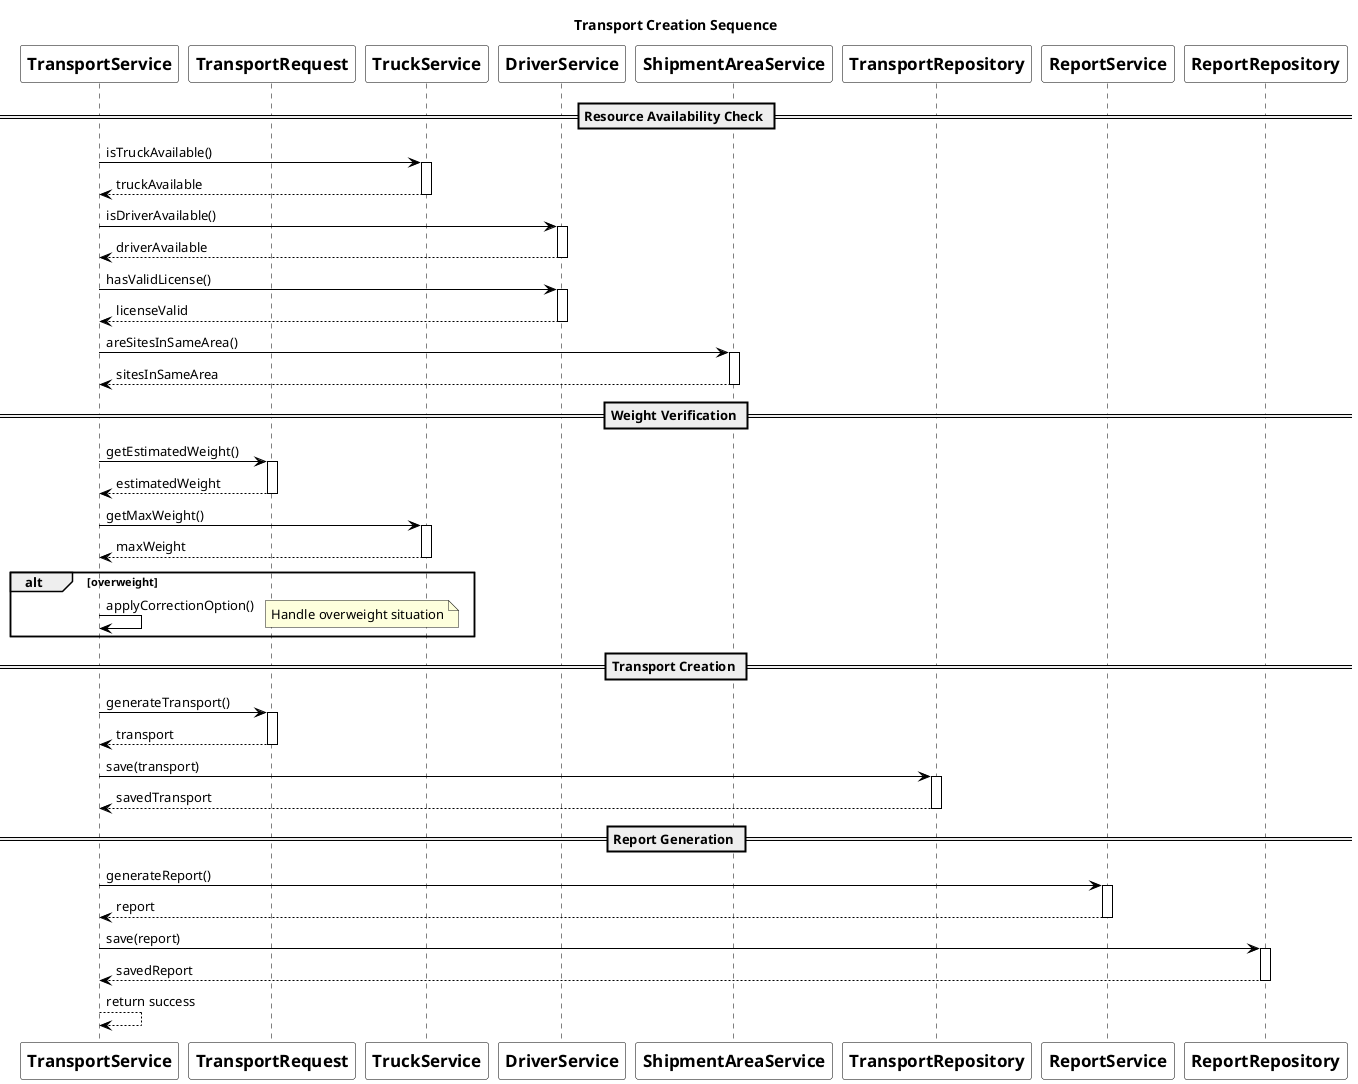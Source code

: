 @startuml Transport Creation Sequence

skinparam sequence {
    ArrowColor Black
    ActorBorderColor Black
    LifeLineBorderColor Black
    ParticipantBorderColor Black
    ParticipantBackgroundColor White
    ParticipantFontName Impact
    ParticipantFontSize 17
    ParticipantFontStyle Bold
    ActorBackgroundColor White
    ActorFontName Impact
    ActorFontSize 17
    ActorFontStyle Bold
}

title Transport Creation Sequence

participant "TransportService" as TS
participant "TransportRequest" as TR
participant "TruckService" as TKS
participant "DriverService" as DS
participant "ShipmentAreaService" as SAS
participant "TransportRepository" as TRP
participant "ReportService" as RS
participant "ReportRepository" as RRP

== Resource Availability Check ==
TS -> TKS: isTruckAvailable()
activate TKS
TKS --> TS: truckAvailable
deactivate TKS

TS -> DS: isDriverAvailable()
activate DS
DS --> TS: driverAvailable
deactivate DS

TS -> DS: hasValidLicense()
activate DS
DS --> TS: licenseValid
deactivate DS

TS -> SAS: areSitesInSameArea()
activate SAS
SAS --> TS: sitesInSameArea
deactivate SAS

== Weight Verification ==
TS -> TR: getEstimatedWeight()
activate TR
TR --> TS: estimatedWeight
deactivate TR

TS -> TKS: getMaxWeight()
activate TKS
TKS --> TS: maxWeight
deactivate TKS

alt overweight
    TS -> TS: applyCorrectionOption()
    note right: Handle overweight situation
end

== Transport Creation ==
TS -> TR: generateTransport()
activate TR
TR --> TS: transport
deactivate TR

TS -> TRP: save(transport)
activate TRP
TRP --> TS: savedTransport
deactivate TRP

== Report Generation ==
TS -> RS: generateReport()
activate RS
RS --> TS: report
deactivate RS

TS -> RRP: save(report)
activate RRP
RRP --> TS: savedReport
deactivate RRP

TS --> TS: return success

@enduml 